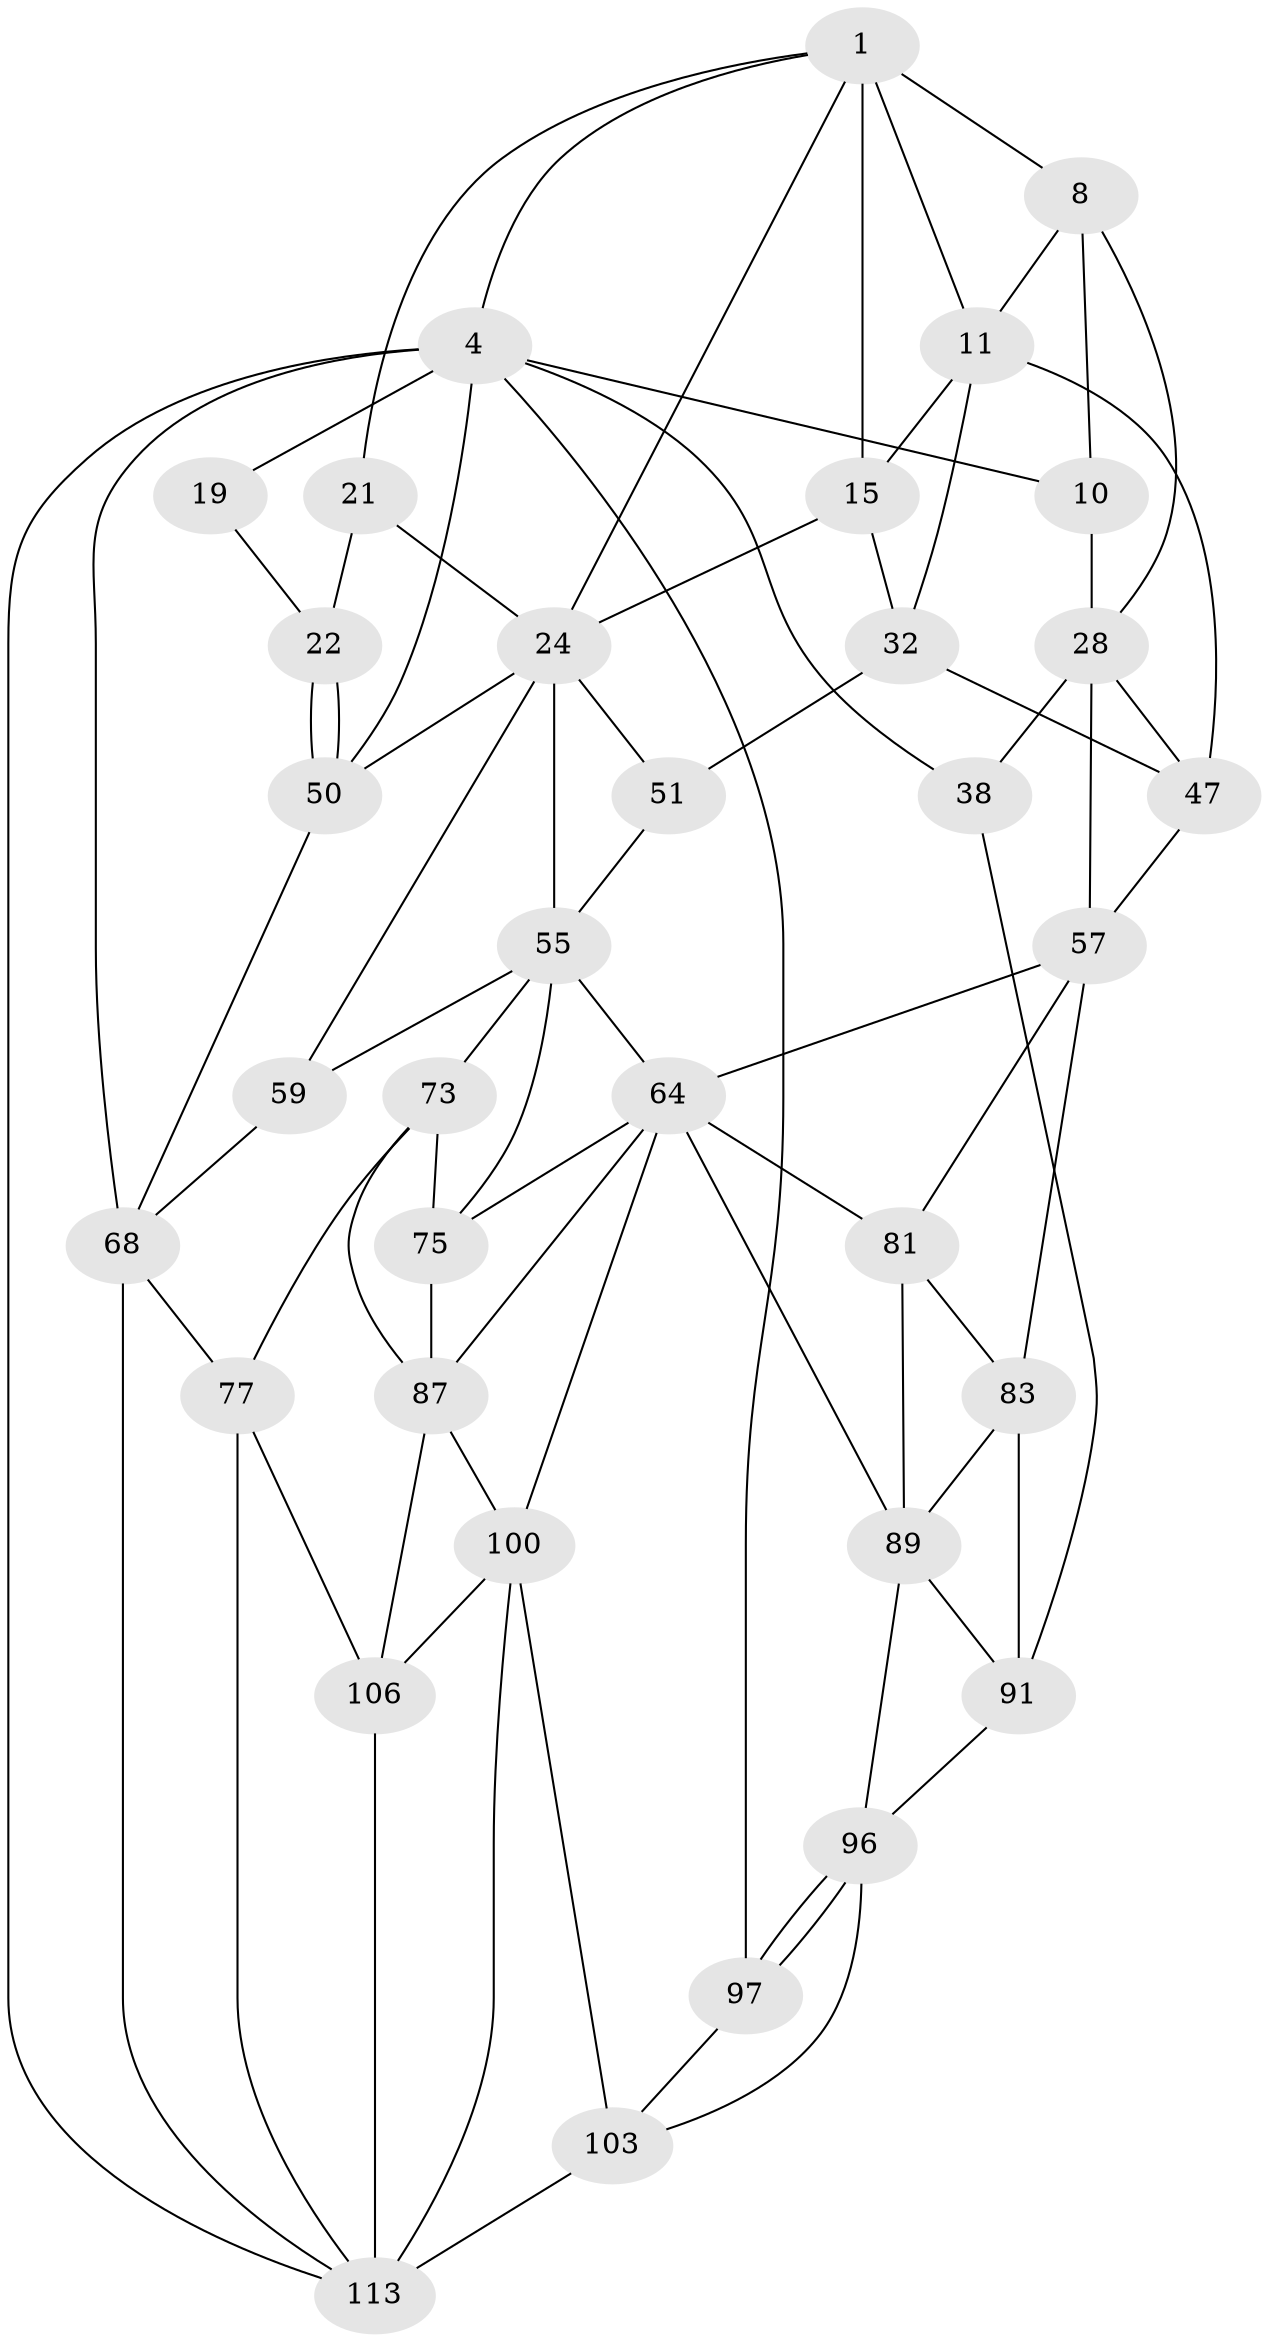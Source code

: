 // original degree distribution, {3: 0.0423728813559322, 5: 0.5169491525423728, 6: 0.23728813559322035, 4: 0.2033898305084746}
// Generated by graph-tools (version 1.1) at 2025/21/03/04/25 18:21:40]
// undirected, 35 vertices, 79 edges
graph export_dot {
graph [start="1"]
  node [color=gray90,style=filled];
  1 [pos="+0.22923423727611786+0",super="+7+2"];
  4 [pos="+1+0",super="+67+5+20"];
  8 [pos="+0.23450506758295575+0.08443132401005438",super="+9+18"];
  10 [pos="+0.12970809160881422+0.09118590066584627",super="+26"];
  11 [pos="+0.4012956767432124+0.11646814195416375",super="+17+12"];
  15 [pos="+0.6562826153426663+0.16344715535765567",super="+40"];
  19 [pos="+0.9059579265527306+0.13753514865907482"];
  21 [pos="+0.8803492488522661+0.11760648936801084",super="+23"];
  22 [pos="+0.8879544748754026+0.23669422888943298"];
  24 [pos="+0.8359105450159883+0.2615796316452508",super="+42"];
  28 [pos="+0.11746473996908463+0.2151581463057914",super="+35"];
  32 [pos="+0.465677030669093+0.24470023038250205",super="+41+33"];
  38 [pos="+0+0.45533476595813954"];
  47 [pos="+0.29405155536769473+0.37040464949025054",super="+48"];
  50 [pos="+1+0.16753860255150693",super="+52"];
  51 [pos="+0.5955998024050663+0.32851217127376636",super="+54"];
  55 [pos="+0.5849147835106463+0.4855126782599909",super="+56+62"];
  57 [pos="+0.28722592591475843+0.48482674376744145",super="+66+58"];
  59 [pos="+0.8226480728866571+0.4371093219080794",super="+60"];
  64 [pos="+0.4754960396526789+0.5389681088901194",super="+65"];
  68 [pos="+1+0.6652536185041373",super="+69+109"];
  73 [pos="+0.6676367104344846+0.6757226481289578",super="+74+76"];
  75 [pos="+0.5858433571423208+0.6671170204019894",super="+80"];
  77 [pos="+0.7841551757119869+0.7740145713175889",super="+78"];
  81 [pos="+0.3015664093079646+0.5230018386299433",super="+82"];
  83 [pos="+0.14360635274038097+0.6200818536339799",super="+93+84"];
  87 [pos="+0.4453803223975589+0.7251010264192662",super="+95"];
  89 [pos="+0.2757843121291077+0.7626623294262774",super="+90+98"];
  91 [pos="+0.0409992398374502+0.7642516459643276",super="+92+94"];
  96 [pos="+0+0.9094023476260361",super="+102"];
  97 [pos="+0+1"];
  100 [pos="+0.4299239427684587+0.8653735623996517",super="+101+112"];
  103 [pos="+0.37409686153632316+0.9234616323580079",super="+104"];
  106 [pos="+0.6066759979482859+0.9086851493068012",super="+107"];
  113 [pos="+0.5437751212868417+1",super="+114+115"];
  1 -- 8;
  1 -- 11 [weight=2];
  1 -- 4;
  1 -- 21;
  1 -- 24;
  1 -- 15;
  4 -- 97 [weight=2];
  4 -- 68;
  4 -- 10 [weight=2];
  4 -- 38;
  4 -- 50;
  4 -- 19;
  4 -- 113;
  8 -- 10;
  8 -- 28 [weight=2];
  8 -- 11 [weight=2];
  10 -- 28 [weight=2];
  11 -- 47;
  11 -- 32 [weight=2];
  11 -- 15;
  15 -- 32;
  15 -- 24;
  19 -- 22;
  21 -- 24;
  21 -- 22;
  22 -- 50;
  22 -- 50;
  24 -- 50;
  24 -- 51;
  24 -- 55;
  24 -- 59 [weight=2];
  28 -- 38;
  28 -- 47;
  28 -- 57;
  32 -- 51 [weight=2];
  32 -- 47;
  38 -- 91;
  47 -- 57;
  50 -- 68;
  51 -- 55;
  55 -- 64;
  55 -- 75;
  55 -- 73 [weight=2];
  55 -- 59;
  57 -- 81;
  57 -- 83;
  57 -- 64;
  59 -- 68;
  64 -- 75;
  64 -- 89;
  64 -- 81;
  64 -- 100;
  64 -- 87;
  68 -- 77 [weight=3];
  68 -- 113;
  73 -- 75;
  73 -- 87;
  73 -- 77;
  75 -- 87;
  77 -- 106;
  77 -- 113;
  81 -- 83;
  81 -- 89;
  83 -- 91 [weight=2];
  83 -- 89;
  87 -- 100;
  87 -- 106;
  89 -- 96;
  89 -- 91;
  91 -- 96;
  96 -- 97;
  96 -- 97;
  96 -- 103;
  97 -- 103;
  100 -- 103;
  100 -- 113;
  100 -- 106;
  103 -- 113 [weight=2];
  106 -- 113;
}
